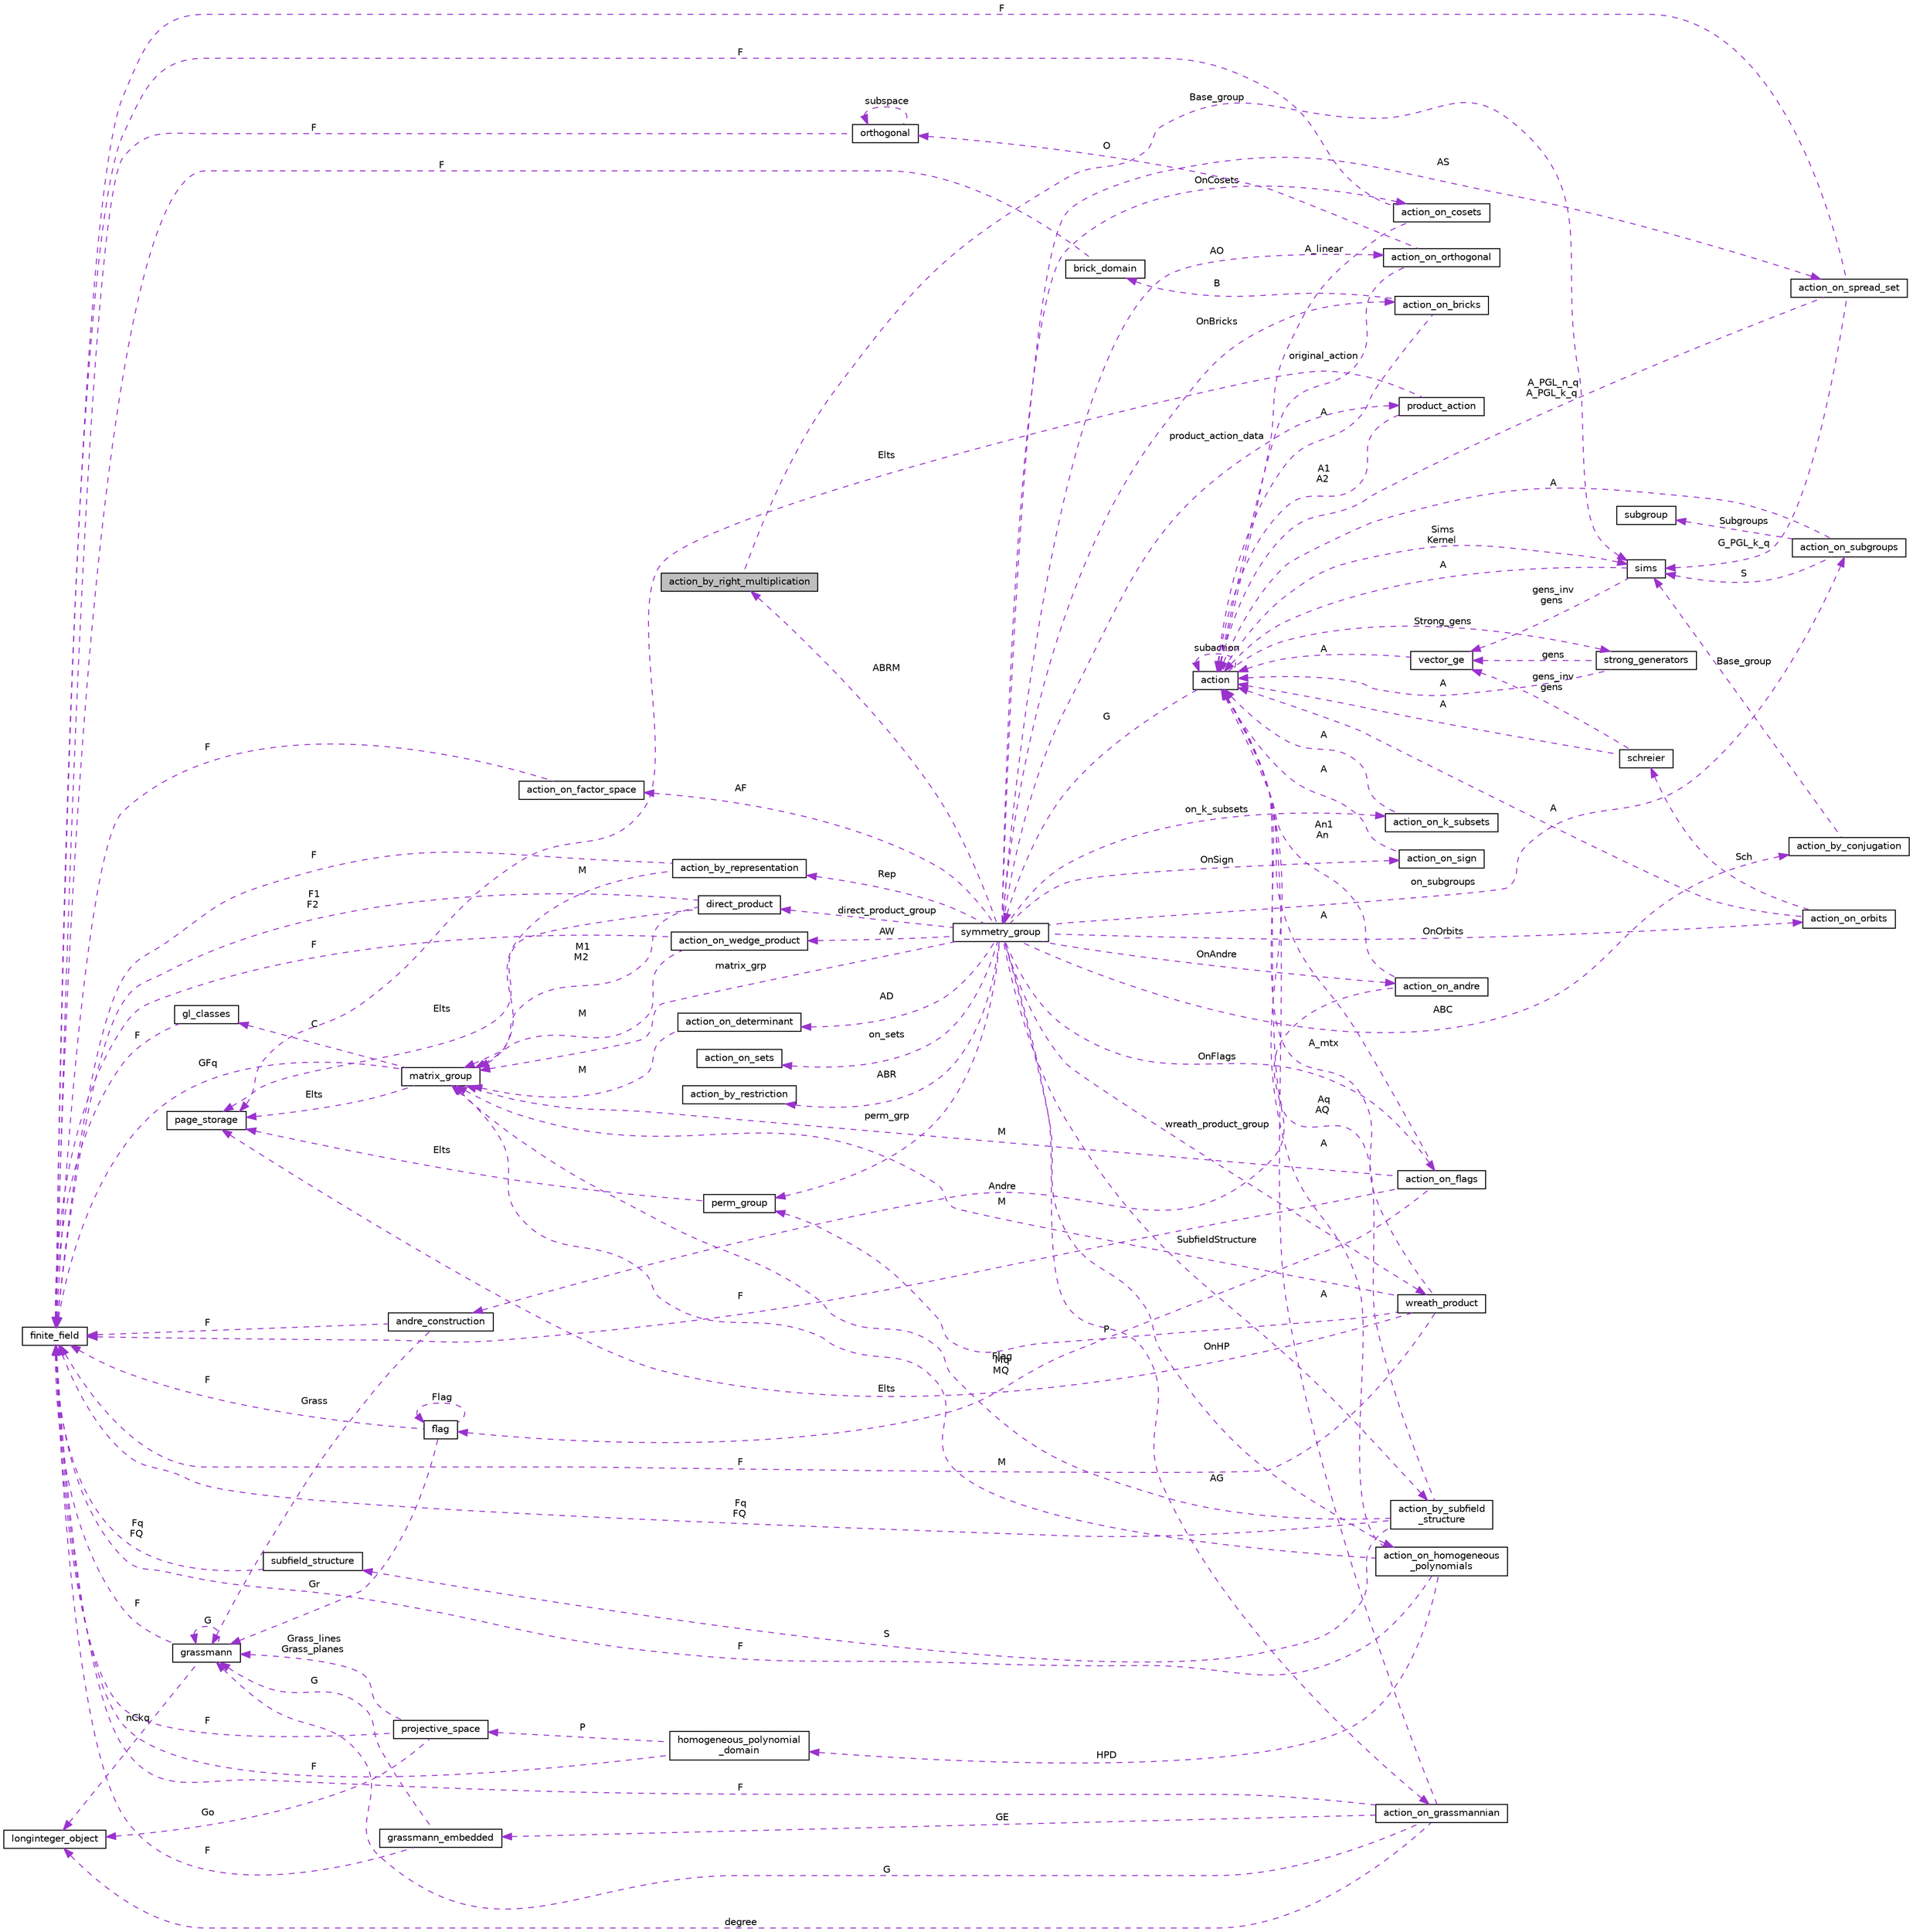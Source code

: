 digraph "action_by_right_multiplication"
{
  edge [fontname="Helvetica",fontsize="10",labelfontname="Helvetica",labelfontsize="10"];
  node [fontname="Helvetica",fontsize="10",shape=record];
  rankdir="LR";
  Node1 [label="action_by_right_multiplication",height=0.2,width=0.4,color="black", fillcolor="grey75", style="filled", fontcolor="black"];
  Node2 -> Node1 [dir="back",color="darkorchid3",fontsize="10",style="dashed",label=" Base_group" ,fontname="Helvetica"];
  Node2 [label="sims",height=0.2,width=0.4,color="black", fillcolor="white", style="filled",URL="$d9/df3/classsims.html"];
  Node3 -> Node2 [dir="back",color="darkorchid3",fontsize="10",style="dashed",label=" A" ,fontname="Helvetica"];
  Node3 [label="action",height=0.2,width=0.4,color="black", fillcolor="white", style="filled",URL="$d2/d86/classaction.html"];
  Node4 -> Node3 [dir="back",color="darkorchid3",fontsize="10",style="dashed",label=" G" ,fontname="Helvetica"];
  Node4 [label="symmetry_group",height=0.2,width=0.4,color="black", fillcolor="white", style="filled",URL="$dd/d3b/unionsymmetry__group.html"];
  Node5 -> Node4 [dir="back",color="darkorchid3",fontsize="10",style="dashed",label=" product_action_data" ,fontname="Helvetica"];
  Node5 [label="product_action",height=0.2,width=0.4,color="black", fillcolor="white", style="filled",URL="$d8/d74/classproduct__action.html"];
  Node6 -> Node5 [dir="back",color="darkorchid3",fontsize="10",style="dashed",label=" Elts" ,fontname="Helvetica"];
  Node6 [label="page_storage",height=0.2,width=0.4,color="black", fillcolor="white", style="filled",URL="$dc/d72/classpage__storage.html"];
  Node3 -> Node5 [dir="back",color="darkorchid3",fontsize="10",style="dashed",label=" A1\nA2" ,fontname="Helvetica"];
  Node7 -> Node4 [dir="back",color="darkorchid3",fontsize="10",style="dashed",label=" ABR" ,fontname="Helvetica"];
  Node7 [label="action_by_restriction",height=0.2,width=0.4,color="black", fillcolor="white", style="filled",URL="$d1/d7e/classaction__by__restriction.html"];
  Node8 -> Node4 [dir="back",color="darkorchid3",fontsize="10",style="dashed",label=" OnFlags" ,fontname="Helvetica"];
  Node8 [label="action_on_flags",height=0.2,width=0.4,color="black", fillcolor="white", style="filled",URL="$dd/dc4/classaction__on__flags.html"];
  Node3 -> Node8 [dir="back",color="darkorchid3",fontsize="10",style="dashed",label=" A" ,fontname="Helvetica"];
  Node9 -> Node8 [dir="back",color="darkorchid3",fontsize="10",style="dashed",label=" M" ,fontname="Helvetica"];
  Node9 [label="matrix_group",height=0.2,width=0.4,color="black", fillcolor="white", style="filled",URL="$d3/ded/classmatrix__group.html"];
  Node6 -> Node9 [dir="back",color="darkorchid3",fontsize="10",style="dashed",label=" Elts" ,fontname="Helvetica"];
  Node10 -> Node9 [dir="back",color="darkorchid3",fontsize="10",style="dashed",label=" C" ,fontname="Helvetica"];
  Node10 [label="gl_classes",height=0.2,width=0.4,color="black", fillcolor="white", style="filled",URL="$d6/dab/classgl__classes.html"];
  Node11 -> Node10 [dir="back",color="darkorchid3",fontsize="10",style="dashed",label=" F" ,fontname="Helvetica"];
  Node11 [label="finite_field",height=0.2,width=0.4,color="black", fillcolor="white", style="filled",URL="$df/d5a/classfinite__field.html"];
  Node11 -> Node9 [dir="back",color="darkorchid3",fontsize="10",style="dashed",label=" GFq" ,fontname="Helvetica"];
  Node12 -> Node8 [dir="back",color="darkorchid3",fontsize="10",style="dashed",label=" Flag" ,fontname="Helvetica"];
  Node12 [label="flag",height=0.2,width=0.4,color="black", fillcolor="white", style="filled",URL="$d8/d06/classflag.html"];
  Node12 -> Node12 [dir="back",color="darkorchid3",fontsize="10",style="dashed",label=" Flag" ,fontname="Helvetica"];
  Node13 -> Node12 [dir="back",color="darkorchid3",fontsize="10",style="dashed",label=" Gr" ,fontname="Helvetica"];
  Node13 [label="grassmann",height=0.2,width=0.4,color="black", fillcolor="white", style="filled",URL="$df/d02/classgrassmann.html"];
  Node14 -> Node13 [dir="back",color="darkorchid3",fontsize="10",style="dashed",label=" nCkq" ,fontname="Helvetica"];
  Node14 [label="longinteger_object",height=0.2,width=0.4,color="black", fillcolor="white", style="filled",URL="$dd/d7e/classlonginteger__object.html"];
  Node13 -> Node13 [dir="back",color="darkorchid3",fontsize="10",style="dashed",label=" G" ,fontname="Helvetica"];
  Node11 -> Node13 [dir="back",color="darkorchid3",fontsize="10",style="dashed",label=" F" ,fontname="Helvetica"];
  Node11 -> Node12 [dir="back",color="darkorchid3",fontsize="10",style="dashed",label=" F" ,fontname="Helvetica"];
  Node11 -> Node8 [dir="back",color="darkorchid3",fontsize="10",style="dashed",label=" F" ,fontname="Helvetica"];
  Node15 -> Node4 [dir="back",color="darkorchid3",fontsize="10",style="dashed",label=" AW" ,fontname="Helvetica"];
  Node15 [label="action_on_wedge_product",height=0.2,width=0.4,color="black", fillcolor="white", style="filled",URL="$d0/deb/classaction__on__wedge__product.html"];
  Node9 -> Node15 [dir="back",color="darkorchid3",fontsize="10",style="dashed",label=" M" ,fontname="Helvetica"];
  Node11 -> Node15 [dir="back",color="darkorchid3",fontsize="10",style="dashed",label=" F" ,fontname="Helvetica"];
  Node16 -> Node4 [dir="back",color="darkorchid3",fontsize="10",style="dashed",label=" AF" ,fontname="Helvetica"];
  Node16 [label="action_on_factor_space",height=0.2,width=0.4,color="black", fillcolor="white", style="filled",URL="$d5/d25/classaction__on__factor__space.html"];
  Node11 -> Node16 [dir="back",color="darkorchid3",fontsize="10",style="dashed",label=" F" ,fontname="Helvetica"];
  Node17 -> Node4 [dir="back",color="darkorchid3",fontsize="10",style="dashed",label=" OnCosets" ,fontname="Helvetica"];
  Node17 [label="action_on_cosets",height=0.2,width=0.4,color="black", fillcolor="white", style="filled",URL="$d3/d72/classaction__on__cosets.html"];
  Node3 -> Node17 [dir="back",color="darkorchid3",fontsize="10",style="dashed",label=" A_linear" ,fontname="Helvetica"];
  Node11 -> Node17 [dir="back",color="darkorchid3",fontsize="10",style="dashed",label=" F" ,fontname="Helvetica"];
  Node18 -> Node4 [dir="back",color="darkorchid3",fontsize="10",style="dashed",label=" AO" ,fontname="Helvetica"];
  Node18 [label="action_on_orthogonal",height=0.2,width=0.4,color="black", fillcolor="white", style="filled",URL="$dc/d87/classaction__on__orthogonal.html"];
  Node3 -> Node18 [dir="back",color="darkorchid3",fontsize="10",style="dashed",label=" original_action" ,fontname="Helvetica"];
  Node19 -> Node18 [dir="back",color="darkorchid3",fontsize="10",style="dashed",label=" O" ,fontname="Helvetica"];
  Node19 [label="orthogonal",height=0.2,width=0.4,color="black", fillcolor="white", style="filled",URL="$d7/daa/classorthogonal.html"];
  Node19 -> Node19 [dir="back",color="darkorchid3",fontsize="10",style="dashed",label=" subspace" ,fontname="Helvetica"];
  Node11 -> Node19 [dir="back",color="darkorchid3",fontsize="10",style="dashed",label=" F" ,fontname="Helvetica"];
  Node20 -> Node4 [dir="back",color="darkorchid3",fontsize="10",style="dashed",label=" AG" ,fontname="Helvetica"];
  Node20 [label="action_on_grassmannian",height=0.2,width=0.4,color="black", fillcolor="white", style="filled",URL="$d9/ddf/classaction__on__grassmannian.html"];
  Node14 -> Node20 [dir="back",color="darkorchid3",fontsize="10",style="dashed",label=" degree" ,fontname="Helvetica"];
  Node21 -> Node20 [dir="back",color="darkorchid3",fontsize="10",style="dashed",label=" GE" ,fontname="Helvetica"];
  Node21 [label="grassmann_embedded",height=0.2,width=0.4,color="black", fillcolor="white", style="filled",URL="$d4/dda/classgrassmann__embedded.html"];
  Node13 -> Node21 [dir="back",color="darkorchid3",fontsize="10",style="dashed",label=" G" ,fontname="Helvetica"];
  Node11 -> Node21 [dir="back",color="darkorchid3",fontsize="10",style="dashed",label=" F" ,fontname="Helvetica"];
  Node3 -> Node20 [dir="back",color="darkorchid3",fontsize="10",style="dashed",label=" A" ,fontname="Helvetica"];
  Node13 -> Node20 [dir="back",color="darkorchid3",fontsize="10",style="dashed",label=" G" ,fontname="Helvetica"];
  Node11 -> Node20 [dir="back",color="darkorchid3",fontsize="10",style="dashed",label=" F" ,fontname="Helvetica"];
  Node22 -> Node4 [dir="back",color="darkorchid3",fontsize="10",style="dashed",label=" OnHP" ,fontname="Helvetica"];
  Node22 [label="action_on_homogeneous\l_polynomials",height=0.2,width=0.4,color="black", fillcolor="white", style="filled",URL="$d5/dd4/classaction__on__homogeneous__polynomials.html"];
  Node3 -> Node22 [dir="back",color="darkorchid3",fontsize="10",style="dashed",label=" A" ,fontname="Helvetica"];
  Node9 -> Node22 [dir="back",color="darkorchid3",fontsize="10",style="dashed",label=" M" ,fontname="Helvetica"];
  Node11 -> Node22 [dir="back",color="darkorchid3",fontsize="10",style="dashed",label=" F" ,fontname="Helvetica"];
  Node23 -> Node22 [dir="back",color="darkorchid3",fontsize="10",style="dashed",label=" HPD" ,fontname="Helvetica"];
  Node23 [label="homogeneous_polynomial\l_domain",height=0.2,width=0.4,color="black", fillcolor="white", style="filled",URL="$d2/da7/classhomogeneous__polynomial__domain.html"];
  Node24 -> Node23 [dir="back",color="darkorchid3",fontsize="10",style="dashed",label=" P" ,fontname="Helvetica"];
  Node24 [label="projective_space",height=0.2,width=0.4,color="black", fillcolor="white", style="filled",URL="$d2/d17/classprojective__space.html"];
  Node14 -> Node24 [dir="back",color="darkorchid3",fontsize="10",style="dashed",label=" Go" ,fontname="Helvetica"];
  Node11 -> Node24 [dir="back",color="darkorchid3",fontsize="10",style="dashed",label=" F" ,fontname="Helvetica"];
  Node13 -> Node24 [dir="back",color="darkorchid3",fontsize="10",style="dashed",label=" Grass_lines\nGrass_planes" ,fontname="Helvetica"];
  Node11 -> Node23 [dir="back",color="darkorchid3",fontsize="10",style="dashed",label=" F" ,fontname="Helvetica"];
  Node25 -> Node4 [dir="back",color="darkorchid3",fontsize="10",style="dashed",label=" OnOrbits" ,fontname="Helvetica"];
  Node25 [label="action_on_orbits",height=0.2,width=0.4,color="black", fillcolor="white", style="filled",URL="$da/d89/classaction__on__orbits.html"];
  Node3 -> Node25 [dir="back",color="darkorchid3",fontsize="10",style="dashed",label=" A" ,fontname="Helvetica"];
  Node26 -> Node25 [dir="back",color="darkorchid3",fontsize="10",style="dashed",label=" Sch" ,fontname="Helvetica"];
  Node26 [label="schreier",height=0.2,width=0.4,color="black", fillcolor="white", style="filled",URL="$d3/dd6/classschreier.html"];
  Node3 -> Node26 [dir="back",color="darkorchid3",fontsize="10",style="dashed",label=" A" ,fontname="Helvetica"];
  Node27 -> Node26 [dir="back",color="darkorchid3",fontsize="10",style="dashed",label=" gens_inv\ngens" ,fontname="Helvetica"];
  Node27 [label="vector_ge",height=0.2,width=0.4,color="black", fillcolor="white", style="filled",URL="$d4/d6e/classvector__ge.html"];
  Node3 -> Node27 [dir="back",color="darkorchid3",fontsize="10",style="dashed",label=" A" ,fontname="Helvetica"];
  Node28 -> Node4 [dir="back",color="darkorchid3",fontsize="10",style="dashed",label=" AD" ,fontname="Helvetica"];
  Node28 [label="action_on_determinant",height=0.2,width=0.4,color="black", fillcolor="white", style="filled",URL="$d4/d32/classaction__on__determinant.html"];
  Node9 -> Node28 [dir="back",color="darkorchid3",fontsize="10",style="dashed",label=" M" ,fontname="Helvetica"];
  Node29 -> Node4 [dir="back",color="darkorchid3",fontsize="10",style="dashed",label=" on_k_subsets" ,fontname="Helvetica"];
  Node29 [label="action_on_k_subsets",height=0.2,width=0.4,color="black", fillcolor="white", style="filled",URL="$d3/d04/classaction__on__k__subsets.html"];
  Node3 -> Node29 [dir="back",color="darkorchid3",fontsize="10",style="dashed",label=" A" ,fontname="Helvetica"];
  Node30 -> Node4 [dir="back",color="darkorchid3",fontsize="10",style="dashed",label=" wreath_product_group" ,fontname="Helvetica"];
  Node30 [label="wreath_product",height=0.2,width=0.4,color="black", fillcolor="white", style="filled",URL="$d8/dfa/classwreath__product.html"];
  Node6 -> Node30 [dir="back",color="darkorchid3",fontsize="10",style="dashed",label=" Elts" ,fontname="Helvetica"];
  Node3 -> Node30 [dir="back",color="darkorchid3",fontsize="10",style="dashed",label=" A_mtx" ,fontname="Helvetica"];
  Node9 -> Node30 [dir="back",color="darkorchid3",fontsize="10",style="dashed",label=" M" ,fontname="Helvetica"];
  Node31 -> Node30 [dir="back",color="darkorchid3",fontsize="10",style="dashed",label=" P" ,fontname="Helvetica"];
  Node31 [label="perm_group",height=0.2,width=0.4,color="black", fillcolor="white", style="filled",URL="$df/d0a/classperm__group.html"];
  Node6 -> Node31 [dir="back",color="darkorchid3",fontsize="10",style="dashed",label=" Elts" ,fontname="Helvetica"];
  Node11 -> Node30 [dir="back",color="darkorchid3",fontsize="10",style="dashed",label=" F" ,fontname="Helvetica"];
  Node32 -> Node4 [dir="back",color="darkorchid3",fontsize="10",style="dashed",label=" on_subgroups" ,fontname="Helvetica"];
  Node32 [label="action_on_subgroups",height=0.2,width=0.4,color="black", fillcolor="white", style="filled",URL="$d6/da4/classaction__on__subgroups.html"];
  Node33 -> Node32 [dir="back",color="darkorchid3",fontsize="10",style="dashed",label=" Subgroups" ,fontname="Helvetica"];
  Node33 [label="subgroup",height=0.2,width=0.4,color="black", fillcolor="white", style="filled",URL="$d0/d0a/classsubgroup.html"];
  Node3 -> Node32 [dir="back",color="darkorchid3",fontsize="10",style="dashed",label=" A" ,fontname="Helvetica"];
  Node2 -> Node32 [dir="back",color="darkorchid3",fontsize="10",style="dashed",label=" S" ,fontname="Helvetica"];
  Node9 -> Node4 [dir="back",color="darkorchid3",fontsize="10",style="dashed",label=" matrix_grp" ,fontname="Helvetica"];
  Node1 -> Node4 [dir="back",color="darkorchid3",fontsize="10",style="dashed",label=" ABRM" ,fontname="Helvetica"];
  Node34 -> Node4 [dir="back",color="darkorchid3",fontsize="10",style="dashed",label=" direct_product_group" ,fontname="Helvetica"];
  Node34 [label="direct_product",height=0.2,width=0.4,color="black", fillcolor="white", style="filled",URL="$dc/daf/classdirect__product.html"];
  Node6 -> Node34 [dir="back",color="darkorchid3",fontsize="10",style="dashed",label=" Elts" ,fontname="Helvetica"];
  Node9 -> Node34 [dir="back",color="darkorchid3",fontsize="10",style="dashed",label=" M1\nM2" ,fontname="Helvetica"];
  Node11 -> Node34 [dir="back",color="darkorchid3",fontsize="10",style="dashed",label=" F1\nF2" ,fontname="Helvetica"];
  Node35 -> Node4 [dir="back",color="darkorchid3",fontsize="10",style="dashed",label=" OnBricks" ,fontname="Helvetica"];
  Node35 [label="action_on_bricks",height=0.2,width=0.4,color="black", fillcolor="white", style="filled",URL="$de/d56/classaction__on__bricks.html"];
  Node3 -> Node35 [dir="back",color="darkorchid3",fontsize="10",style="dashed",label=" A" ,fontname="Helvetica"];
  Node36 -> Node35 [dir="back",color="darkorchid3",fontsize="10",style="dashed",label=" B" ,fontname="Helvetica"];
  Node36 [label="brick_domain",height=0.2,width=0.4,color="black", fillcolor="white", style="filled",URL="$da/daf/classbrick__domain.html"];
  Node11 -> Node36 [dir="back",color="darkorchid3",fontsize="10",style="dashed",label=" F" ,fontname="Helvetica"];
  Node37 -> Node4 [dir="back",color="darkorchid3",fontsize="10",style="dashed",label=" ABC" ,fontname="Helvetica"];
  Node37 [label="action_by_conjugation",height=0.2,width=0.4,color="black", fillcolor="white", style="filled",URL="$d3/dda/classaction__by__conjugation.html"];
  Node2 -> Node37 [dir="back",color="darkorchid3",fontsize="10",style="dashed",label=" Base_group" ,fontname="Helvetica"];
  Node38 -> Node4 [dir="back",color="darkorchid3",fontsize="10",style="dashed",label=" OnSign" ,fontname="Helvetica"];
  Node38 [label="action_on_sign",height=0.2,width=0.4,color="black", fillcolor="white", style="filled",URL="$da/d06/classaction__on__sign.html"];
  Node3 -> Node38 [dir="back",color="darkorchid3",fontsize="10",style="dashed",label=" A" ,fontname="Helvetica"];
  Node39 -> Node4 [dir="back",color="darkorchid3",fontsize="10",style="dashed",label=" SubfieldStructure" ,fontname="Helvetica"];
  Node39 [label="action_by_subfield\l_structure",height=0.2,width=0.4,color="black", fillcolor="white", style="filled",URL="$dd/d67/classaction__by__subfield__structure.html"];
  Node3 -> Node39 [dir="back",color="darkorchid3",fontsize="10",style="dashed",label=" Aq\nAQ" ,fontname="Helvetica"];
  Node40 -> Node39 [dir="back",color="darkorchid3",fontsize="10",style="dashed",label=" S" ,fontname="Helvetica"];
  Node40 [label="subfield_structure",height=0.2,width=0.4,color="black", fillcolor="white", style="filled",URL="$d4/d43/classsubfield__structure.html"];
  Node11 -> Node40 [dir="back",color="darkorchid3",fontsize="10",style="dashed",label=" Fq\nFQ" ,fontname="Helvetica"];
  Node9 -> Node39 [dir="back",color="darkorchid3",fontsize="10",style="dashed",label=" Mq\nMQ" ,fontname="Helvetica"];
  Node11 -> Node39 [dir="back",color="darkorchid3",fontsize="10",style="dashed",label=" Fq\nFQ" ,fontname="Helvetica"];
  Node41 -> Node4 [dir="back",color="darkorchid3",fontsize="10",style="dashed",label=" on_sets" ,fontname="Helvetica"];
  Node41 [label="action_on_sets",height=0.2,width=0.4,color="black", fillcolor="white", style="filled",URL="$da/d37/classaction__on__sets.html"];
  Node31 -> Node4 [dir="back",color="darkorchid3",fontsize="10",style="dashed",label=" perm_grp" ,fontname="Helvetica"];
  Node42 -> Node4 [dir="back",color="darkorchid3",fontsize="10",style="dashed",label=" Rep" ,fontname="Helvetica"];
  Node42 [label="action_by_representation",height=0.2,width=0.4,color="black", fillcolor="white", style="filled",URL="$d1/d9d/classaction__by__representation.html"];
  Node9 -> Node42 [dir="back",color="darkorchid3",fontsize="10",style="dashed",label=" M" ,fontname="Helvetica"];
  Node11 -> Node42 [dir="back",color="darkorchid3",fontsize="10",style="dashed",label=" F" ,fontname="Helvetica"];
  Node43 -> Node4 [dir="back",color="darkorchid3",fontsize="10",style="dashed",label=" AS" ,fontname="Helvetica"];
  Node43 [label="action_on_spread_set",height=0.2,width=0.4,color="black", fillcolor="white", style="filled",URL="$d2/d7a/classaction__on__spread__set.html"];
  Node3 -> Node43 [dir="back",color="darkorchid3",fontsize="10",style="dashed",label=" A_PGL_n_q\nA_PGL_k_q" ,fontname="Helvetica"];
  Node2 -> Node43 [dir="back",color="darkorchid3",fontsize="10",style="dashed",label=" G_PGL_k_q" ,fontname="Helvetica"];
  Node11 -> Node43 [dir="back",color="darkorchid3",fontsize="10",style="dashed",label=" F" ,fontname="Helvetica"];
  Node44 -> Node4 [dir="back",color="darkorchid3",fontsize="10",style="dashed",label=" OnAndre" ,fontname="Helvetica"];
  Node44 [label="action_on_andre",height=0.2,width=0.4,color="black", fillcolor="white", style="filled",URL="$da/d32/classaction__on__andre.html"];
  Node3 -> Node44 [dir="back",color="darkorchid3",fontsize="10",style="dashed",label=" An1\nAn" ,fontname="Helvetica"];
  Node45 -> Node44 [dir="back",color="darkorchid3",fontsize="10",style="dashed",label=" Andre" ,fontname="Helvetica"];
  Node45 [label="andre_construction",height=0.2,width=0.4,color="black", fillcolor="white", style="filled",URL="$d2/d32/classandre__construction.html"];
  Node11 -> Node45 [dir="back",color="darkorchid3",fontsize="10",style="dashed",label=" F" ,fontname="Helvetica"];
  Node13 -> Node45 [dir="back",color="darkorchid3",fontsize="10",style="dashed",label=" Grass" ,fontname="Helvetica"];
  Node3 -> Node3 [dir="back",color="darkorchid3",fontsize="10",style="dashed",label=" subaction" ,fontname="Helvetica"];
  Node46 -> Node3 [dir="back",color="darkorchid3",fontsize="10",style="dashed",label=" Strong_gens" ,fontname="Helvetica"];
  Node46 [label="strong_generators",height=0.2,width=0.4,color="black", fillcolor="white", style="filled",URL="$dc/d09/classstrong__generators.html"];
  Node3 -> Node46 [dir="back",color="darkorchid3",fontsize="10",style="dashed",label=" A" ,fontname="Helvetica"];
  Node27 -> Node46 [dir="back",color="darkorchid3",fontsize="10",style="dashed",label=" gens" ,fontname="Helvetica"];
  Node2 -> Node3 [dir="back",color="darkorchid3",fontsize="10",style="dashed",label=" Sims\nKernel" ,fontname="Helvetica"];
  Node27 -> Node2 [dir="back",color="darkorchid3",fontsize="10",style="dashed",label=" gens_inv\ngens" ,fontname="Helvetica"];
}
